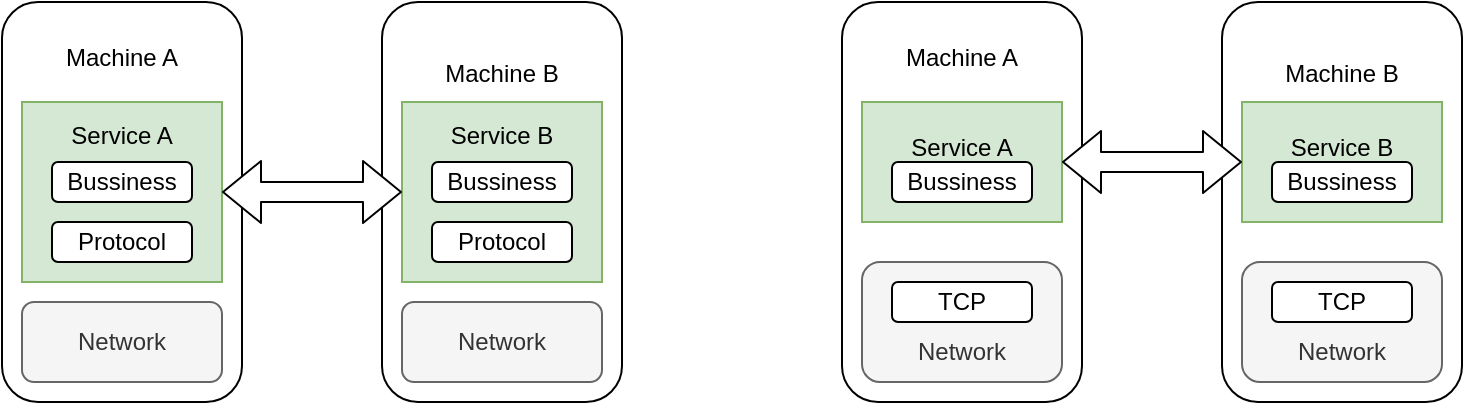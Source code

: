 <mxfile version="11.1.4" type="github"><diagram id="9D0XJ5tNKnaAbQ8ZIgTf" name="Page-1"><mxGraphModel dx="786" dy="418" grid="1" gridSize="10" guides="1" tooltips="1" connect="1" arrows="1" fold="1" page="1" pageScale="1" pageWidth="850" pageHeight="1100" math="0" shadow="0"><root><mxCell id="0"/><mxCell id="1" parent="0"/><mxCell id="jwKUHOTHsRS9ENeguk6t-1" value="Machine A&lt;br&gt;&lt;br&gt;&lt;br&gt;&lt;br&gt;&lt;br&gt;&lt;br&gt;&lt;br&gt;&lt;br&gt;&lt;br&gt;&lt;br&gt;&lt;br&gt;" style="rounded=1;whiteSpace=wrap;html=1;" vertex="1" parent="1"><mxGeometry x="200" y="280" width="120" height="200" as="geometry"/></mxCell><mxCell id="jwKUHOTHsRS9ENeguk6t-3" value="Service A&lt;br&gt;&lt;br&gt;&lt;br&gt;&lt;br&gt;&lt;br&gt;" style="rounded=0;whiteSpace=wrap;html=1;fillColor=#d5e8d4;strokeColor=#82b366;" vertex="1" parent="1"><mxGeometry x="210" y="330" width="100" height="90" as="geometry"/></mxCell><mxCell id="jwKUHOTHsRS9ENeguk6t-4" value="Bussiness" style="rounded=1;whiteSpace=wrap;html=1;" vertex="1" parent="1"><mxGeometry x="225" y="360" width="70" height="20" as="geometry"/></mxCell><mxCell id="jwKUHOTHsRS9ENeguk6t-5" value="Network" style="rounded=1;whiteSpace=wrap;html=1;fillColor=#f5f5f5;strokeColor=#666666;fontColor=#333333;" vertex="1" parent="1"><mxGeometry x="210" y="430" width="100" height="40" as="geometry"/></mxCell><mxCell id="jwKUHOTHsRS9ENeguk6t-6" value="Protocol" style="rounded=1;whiteSpace=wrap;html=1;" vertex="1" parent="1"><mxGeometry x="225" y="390" width="70" height="20" as="geometry"/></mxCell><mxCell id="jwKUHOTHsRS9ENeguk6t-7" value="Machine B&lt;br&gt;&lt;br&gt;&lt;br&gt;&lt;br&gt;&lt;br&gt;&lt;br&gt;&lt;br&gt;&lt;br&gt;&lt;br&gt;&lt;br&gt;" style="rounded=1;whiteSpace=wrap;html=1;" vertex="1" parent="1"><mxGeometry x="390" y="280" width="120" height="200" as="geometry"/></mxCell><mxCell id="jwKUHOTHsRS9ENeguk6t-8" value="Service B&lt;br&gt;&lt;br&gt;&lt;br&gt;&lt;br&gt;&lt;br&gt;" style="rounded=0;whiteSpace=wrap;html=1;fillColor=#d5e8d4;strokeColor=#82b366;" vertex="1" parent="1"><mxGeometry x="400" y="330" width="100" height="90" as="geometry"/></mxCell><mxCell id="jwKUHOTHsRS9ENeguk6t-9" value="Bussiness" style="rounded=1;whiteSpace=wrap;html=1;" vertex="1" parent="1"><mxGeometry x="415" y="360" width="70" height="20" as="geometry"/></mxCell><mxCell id="jwKUHOTHsRS9ENeguk6t-10" value="Network" style="rounded=1;whiteSpace=wrap;html=1;fillColor=#f5f5f5;strokeColor=#666666;fontColor=#333333;" vertex="1" parent="1"><mxGeometry x="400" y="430" width="100" height="40" as="geometry"/></mxCell><mxCell id="jwKUHOTHsRS9ENeguk6t-11" value="Protocol" style="rounded=1;whiteSpace=wrap;html=1;" vertex="1" parent="1"><mxGeometry x="415" y="390" width="70" height="20" as="geometry"/></mxCell><mxCell id="jwKUHOTHsRS9ENeguk6t-12" value="" style="shape=flexArrow;endArrow=classic;startArrow=classic;html=1;entryX=0;entryY=0.5;entryDx=0;entryDy=0;exitX=1;exitY=0.5;exitDx=0;exitDy=0;shadow=0;comic=0;fillColor=#ffffff;" edge="1" parent="1" source="jwKUHOTHsRS9ENeguk6t-3" target="jwKUHOTHsRS9ENeguk6t-8"><mxGeometry width="50" height="50" relative="1" as="geometry"><mxPoint x="330" y="400" as="sourcePoint"/><mxPoint x="380" y="350" as="targetPoint"/></mxGeometry></mxCell><mxCell id="jwKUHOTHsRS9ENeguk6t-14" value="Machine A&lt;br&gt;&lt;br&gt;&lt;br&gt;&lt;br&gt;&lt;br&gt;&lt;br&gt;&lt;br&gt;&lt;br&gt;&lt;br&gt;&lt;br&gt;&lt;br&gt;" style="rounded=1;whiteSpace=wrap;html=1;" vertex="1" parent="1"><mxGeometry x="620" y="280" width="120" height="200" as="geometry"/></mxCell><mxCell id="jwKUHOTHsRS9ENeguk6t-15" value="Service A&lt;br&gt;&lt;br&gt;" style="rounded=0;whiteSpace=wrap;html=1;fillColor=#d5e8d4;strokeColor=#82b366;" vertex="1" parent="1"><mxGeometry x="630" y="330" width="100" height="60" as="geometry"/></mxCell><mxCell id="jwKUHOTHsRS9ENeguk6t-16" value="Bussiness" style="rounded=1;whiteSpace=wrap;html=1;" vertex="1" parent="1"><mxGeometry x="645" y="360" width="70" height="20" as="geometry"/></mxCell><mxCell id="jwKUHOTHsRS9ENeguk6t-17" value="&lt;br&gt;&lt;br&gt;Network" style="rounded=1;whiteSpace=wrap;html=1;fillColor=#f5f5f5;strokeColor=#666666;fontColor=#333333;" vertex="1" parent="1"><mxGeometry x="630" y="410" width="100" height="60" as="geometry"/></mxCell><mxCell id="jwKUHOTHsRS9ENeguk6t-18" value="TCP" style="rounded=1;whiteSpace=wrap;html=1;" vertex="1" parent="1"><mxGeometry x="645" y="420" width="70" height="20" as="geometry"/></mxCell><mxCell id="jwKUHOTHsRS9ENeguk6t-25" value="Machine B&lt;br&gt;&lt;br&gt;&lt;br&gt;&lt;br&gt;&lt;br&gt;&lt;br&gt;&lt;br&gt;&lt;br&gt;&lt;br&gt;&lt;br&gt;" style="rounded=1;whiteSpace=wrap;html=1;" vertex="1" parent="1"><mxGeometry x="810" y="280" width="120" height="200" as="geometry"/></mxCell><mxCell id="jwKUHOTHsRS9ENeguk6t-26" value="Service B&lt;br&gt;&lt;br&gt;" style="rounded=0;whiteSpace=wrap;html=1;fillColor=#d5e8d4;strokeColor=#82b366;" vertex="1" parent="1"><mxGeometry x="820" y="330" width="100" height="60" as="geometry"/></mxCell><mxCell id="jwKUHOTHsRS9ENeguk6t-27" value="Bussiness" style="rounded=1;whiteSpace=wrap;html=1;" vertex="1" parent="1"><mxGeometry x="835" y="360" width="70" height="20" as="geometry"/></mxCell><mxCell id="jwKUHOTHsRS9ENeguk6t-28" value="&lt;br&gt;&lt;br&gt;Network" style="rounded=1;whiteSpace=wrap;html=1;fillColor=#f5f5f5;strokeColor=#666666;fontColor=#333333;" vertex="1" parent="1"><mxGeometry x="820" y="410" width="100" height="60" as="geometry"/></mxCell><mxCell id="jwKUHOTHsRS9ENeguk6t-29" value="TCP" style="rounded=1;whiteSpace=wrap;html=1;" vertex="1" parent="1"><mxGeometry x="835" y="420" width="70" height="20" as="geometry"/></mxCell><mxCell id="jwKUHOTHsRS9ENeguk6t-24" value="" style="shape=flexArrow;endArrow=classic;startArrow=classic;html=1;entryX=0;entryY=0.5;entryDx=0;entryDy=0;exitX=1;exitY=0.5;exitDx=0;exitDy=0;shadow=0;comic=0;fillColor=#ffffff;" edge="1" parent="1" source="jwKUHOTHsRS9ENeguk6t-15" target="jwKUHOTHsRS9ENeguk6t-26"><mxGeometry width="50" height="50" relative="1" as="geometry"><mxPoint x="750" y="400" as="sourcePoint"/><mxPoint x="820" y="375" as="targetPoint"/></mxGeometry></mxCell></root></mxGraphModel></diagram></mxfile>